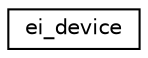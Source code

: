 digraph "Graphical Class Hierarchy"
{
 // LATEX_PDF_SIZE
  edge [fontname="Helvetica",fontsize="10",labelfontname="Helvetica",labelfontsize="10"];
  node [fontname="Helvetica",fontsize="10",shape=record];
  rankdir="LR";
  Node0 [label="ei_device",height=0.2,width=0.4,color="black", fillcolor="white", style="filled",URL="$structei__device.html",tooltip=" "];
}
